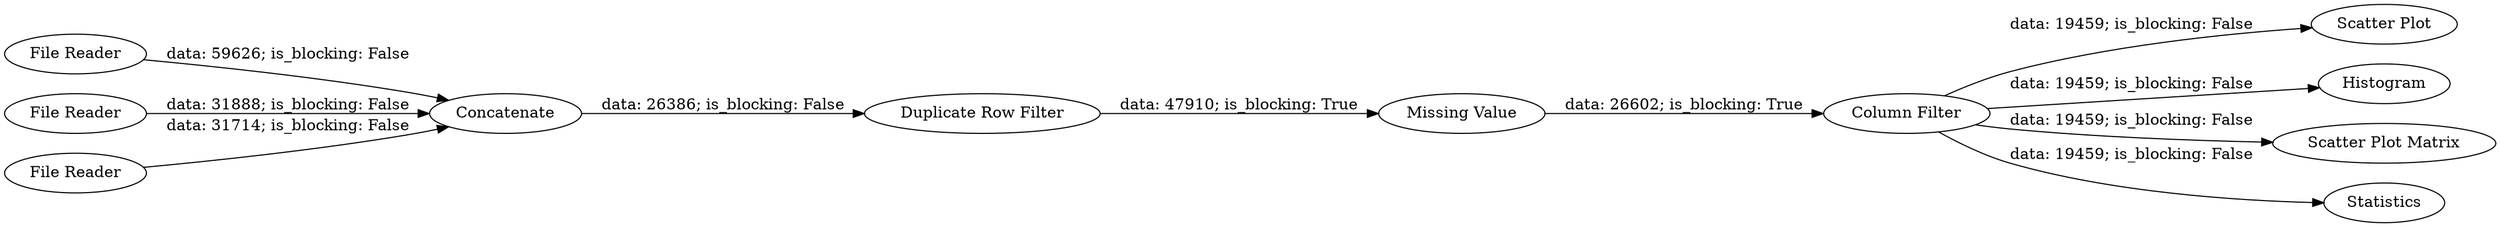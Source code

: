 digraph {
	"-2985428047718959759_15" [label="Scatter Plot"]
	"-2985428047718959759_10" [label="Missing Value"]
	"-2985428047718959759_7" [label="File Reader"]
	"-2985428047718959759_13" [label=Histogram]
	"-2985428047718959759_5" [label="File Reader"]
	"-2985428047718959759_8" [label=Concatenate]
	"-2985428047718959759_9" [label="Duplicate Row Filter"]
	"-2985428047718959759_16" [label="Scatter Plot Matrix"]
	"-2985428047718959759_14" [label=Statistics]
	"-2985428047718959759_12" [label="Column Filter"]
	"-2985428047718959759_6" [label="File Reader"]
	"-2985428047718959759_6" -> "-2985428047718959759_8" [label="data: 31714; is_blocking: False"]
	"-2985428047718959759_7" -> "-2985428047718959759_8" [label="data: 59626; is_blocking: False"]
	"-2985428047718959759_5" -> "-2985428047718959759_8" [label="data: 31888; is_blocking: False"]
	"-2985428047718959759_9" -> "-2985428047718959759_10" [label="data: 47910; is_blocking: True"]
	"-2985428047718959759_12" -> "-2985428047718959759_14" [label="data: 19459; is_blocking: False"]
	"-2985428047718959759_12" -> "-2985428047718959759_13" [label="data: 19459; is_blocking: False"]
	"-2985428047718959759_12" -> "-2985428047718959759_15" [label="data: 19459; is_blocking: False"]
	"-2985428047718959759_8" -> "-2985428047718959759_9" [label="data: 26386; is_blocking: False"]
	"-2985428047718959759_10" -> "-2985428047718959759_12" [label="data: 26602; is_blocking: True"]
	"-2985428047718959759_12" -> "-2985428047718959759_16" [label="data: 19459; is_blocking: False"]
	rankdir=LR
}

